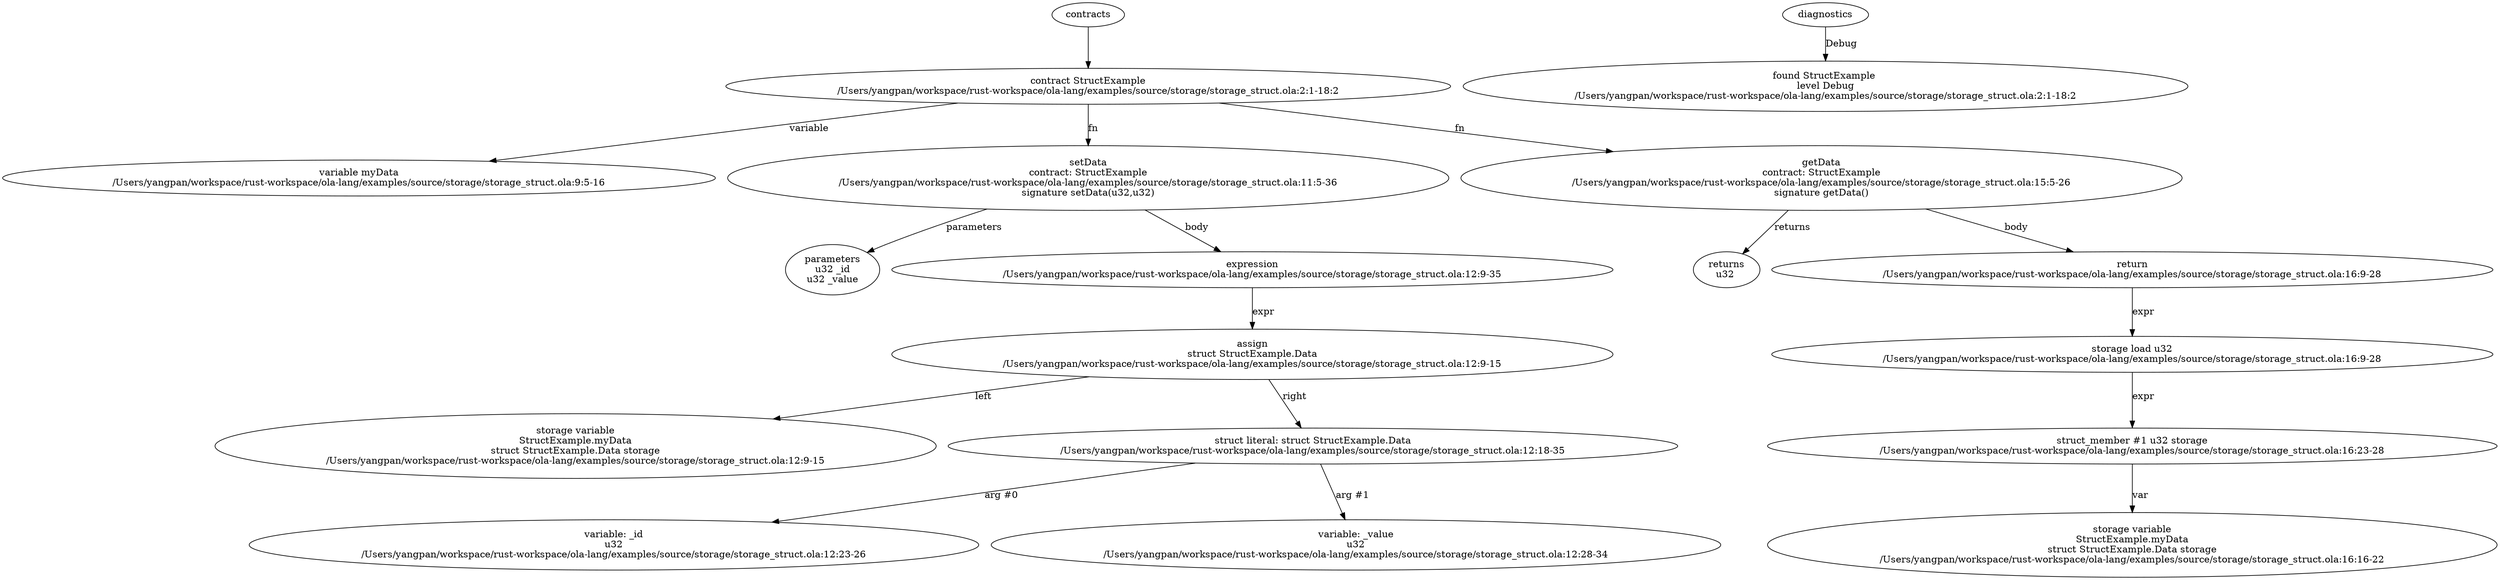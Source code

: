 strict digraph "/Users/yangpan/workspace/rust-workspace/ola-lang/examples/source/storage/storage_struct.ola" {
	contract [label="contract StructExample\n/Users/yangpan/workspace/rust-workspace/ola-lang/examples/source/storage/storage_struct.ola:2:1-18:2"]
	var [label="variable myData\n/Users/yangpan/workspace/rust-workspace/ola-lang/examples/source/storage/storage_struct.ola:9:5-16"]
	setData [label="setData\ncontract: StructExample\n/Users/yangpan/workspace/rust-workspace/ola-lang/examples/source/storage/storage_struct.ola:11:5-36\nsignature setData(u32,u32)"]
	parameters [label="parameters\nu32 _id\nu32 _value"]
	expr [label="expression\n/Users/yangpan/workspace/rust-workspace/ola-lang/examples/source/storage/storage_struct.ola:12:9-35"]
	assign [label="assign\nstruct StructExample.Data\n/Users/yangpan/workspace/rust-workspace/ola-lang/examples/source/storage/storage_struct.ola:12:9-15"]
	storage_var [label="storage variable\nStructExample.myData\nstruct StructExample.Data storage\n/Users/yangpan/workspace/rust-workspace/ola-lang/examples/source/storage/storage_struct.ola:12:9-15"]
	struct_literal [label="struct literal: struct StructExample.Data\n/Users/yangpan/workspace/rust-workspace/ola-lang/examples/source/storage/storage_struct.ola:12:18-35"]
	variable [label="variable: _id\nu32\n/Users/yangpan/workspace/rust-workspace/ola-lang/examples/source/storage/storage_struct.ola:12:23-26"]
	variable_10 [label="variable: _value\nu32\n/Users/yangpan/workspace/rust-workspace/ola-lang/examples/source/storage/storage_struct.ola:12:28-34"]
	getData [label="getData\ncontract: StructExample\n/Users/yangpan/workspace/rust-workspace/ola-lang/examples/source/storage/storage_struct.ola:15:5-26\nsignature getData()"]
	returns [label="returns\nu32 "]
	return [label="return\n/Users/yangpan/workspace/rust-workspace/ola-lang/examples/source/storage/storage_struct.ola:16:9-28"]
	storage_load [label="storage load u32\n/Users/yangpan/workspace/rust-workspace/ola-lang/examples/source/storage/storage_struct.ola:16:9-28"]
	structmember [label="struct_member #1 u32 storage\n/Users/yangpan/workspace/rust-workspace/ola-lang/examples/source/storage/storage_struct.ola:16:23-28"]
	storage_var_16 [label="storage variable\nStructExample.myData\nstruct StructExample.Data storage\n/Users/yangpan/workspace/rust-workspace/ola-lang/examples/source/storage/storage_struct.ola:16:16-22"]
	diagnostic [label="found StructExample \nlevel Debug\n/Users/yangpan/workspace/rust-workspace/ola-lang/examples/source/storage/storage_struct.ola:2:1-18:2"]
	contracts -> contract
	contract -> var [label="variable"]
	contract -> setData [label="fn"]
	setData -> parameters [label="parameters"]
	setData -> expr [label="body"]
	expr -> assign [label="expr"]
	assign -> storage_var [label="left"]
	assign -> struct_literal [label="right"]
	struct_literal -> variable [label="arg #0"]
	struct_literal -> variable_10 [label="arg #1"]
	contract -> getData [label="fn"]
	getData -> returns [label="returns"]
	getData -> return [label="body"]
	return -> storage_load [label="expr"]
	storage_load -> structmember [label="expr"]
	structmember -> storage_var_16 [label="var"]
	diagnostics -> diagnostic [label="Debug"]
}
